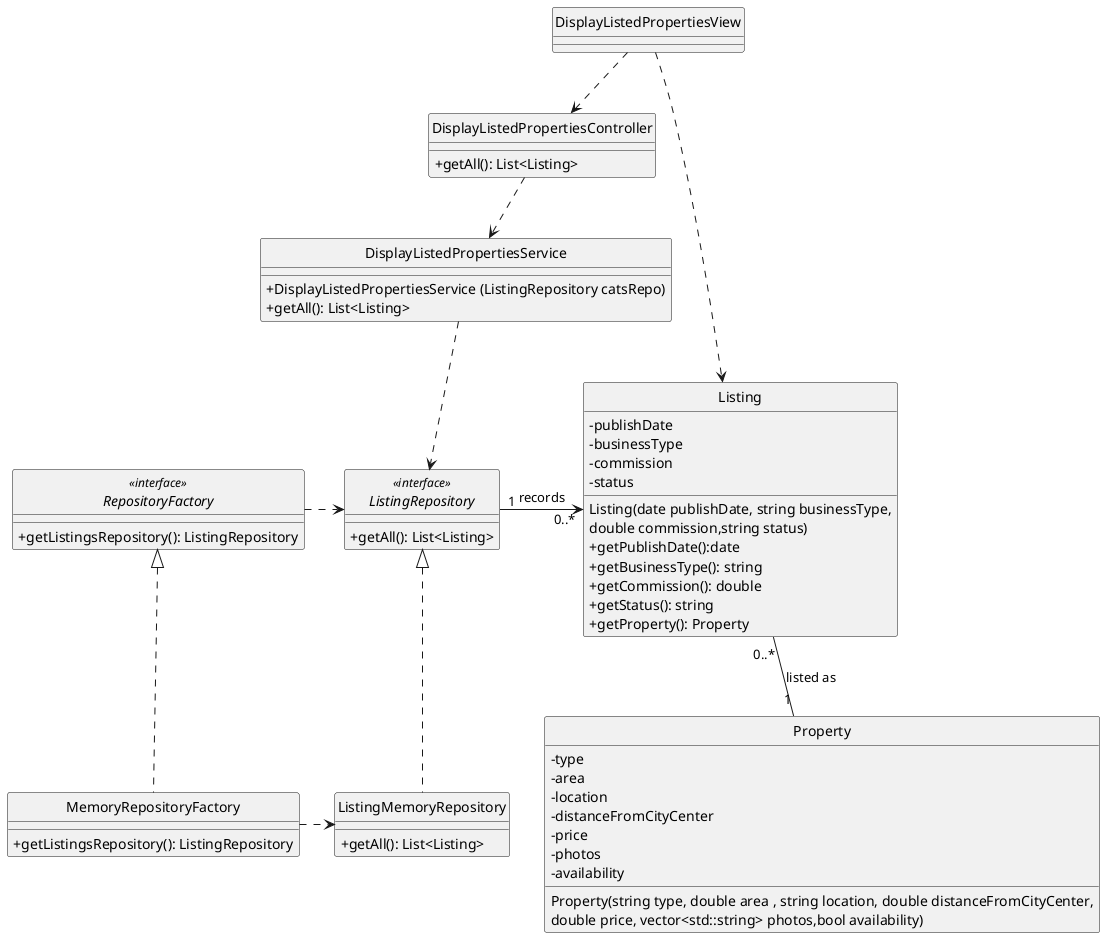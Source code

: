 @startuml
hide circle
skinparam classAttributeIconSize 0

class DisplayListedPropertiesView {
}

class DisplayListedPropertiesController {
  +getAll(): List<Listing>
}

class DisplayListedPropertiesService {
  + DisplayListedPropertiesService (ListingRepository catsRepo)
  +getAll(): List<Listing>
}

interface ListingRepository <<interface>> {
  +getAll(): List<Listing>
}


class Listing {
  -publishDate
  -businessType
  -commission
  -status
  Listing(date publishDate, string businessType,
 double commission,string status)
  +getPublishDate():date
  +getBusinessType(): string
  +getCommission(): double
  +getStatus(): string
  +getProperty(): Property
}

interface RepositoryFactory <<interface>>{
  +getListingsRepository(): ListingRepository
}
class Property {
    -type
    -area
    -location
    -distanceFromCityCenter
    -price
    -photos
    -availability

Property(string type, double area , string location, double distanceFromCityCenter,
double price, vector<std::string> photos,bool availability)
}
class ListingMemoryRepository {
 +getAll(): List<Listing>
}

class MemoryRepositoryFactory {
 + getListingsRepository(): ListingRepository
}

ListingMemoryRepository .up.|> ListingRepository
MemoryRepositoryFactory .up.|> RepositoryFactory

MemoryRepositoryFactory .right.> ListingMemoryRepository


ListingRepository "1" -right-> "0..*" Listing:  records
Property "1" -up- "0..*" Listing : listed as
DisplayListedPropertiesView ..> DisplayListedPropertiesController
DisplayListedPropertiesController ..> DisplayListedPropertiesService
DisplayListedPropertiesService ..> ListingRepository
RepositoryFactory .right.> ListingRepository
DisplayListedPropertiesView ..> Listing
@enduml